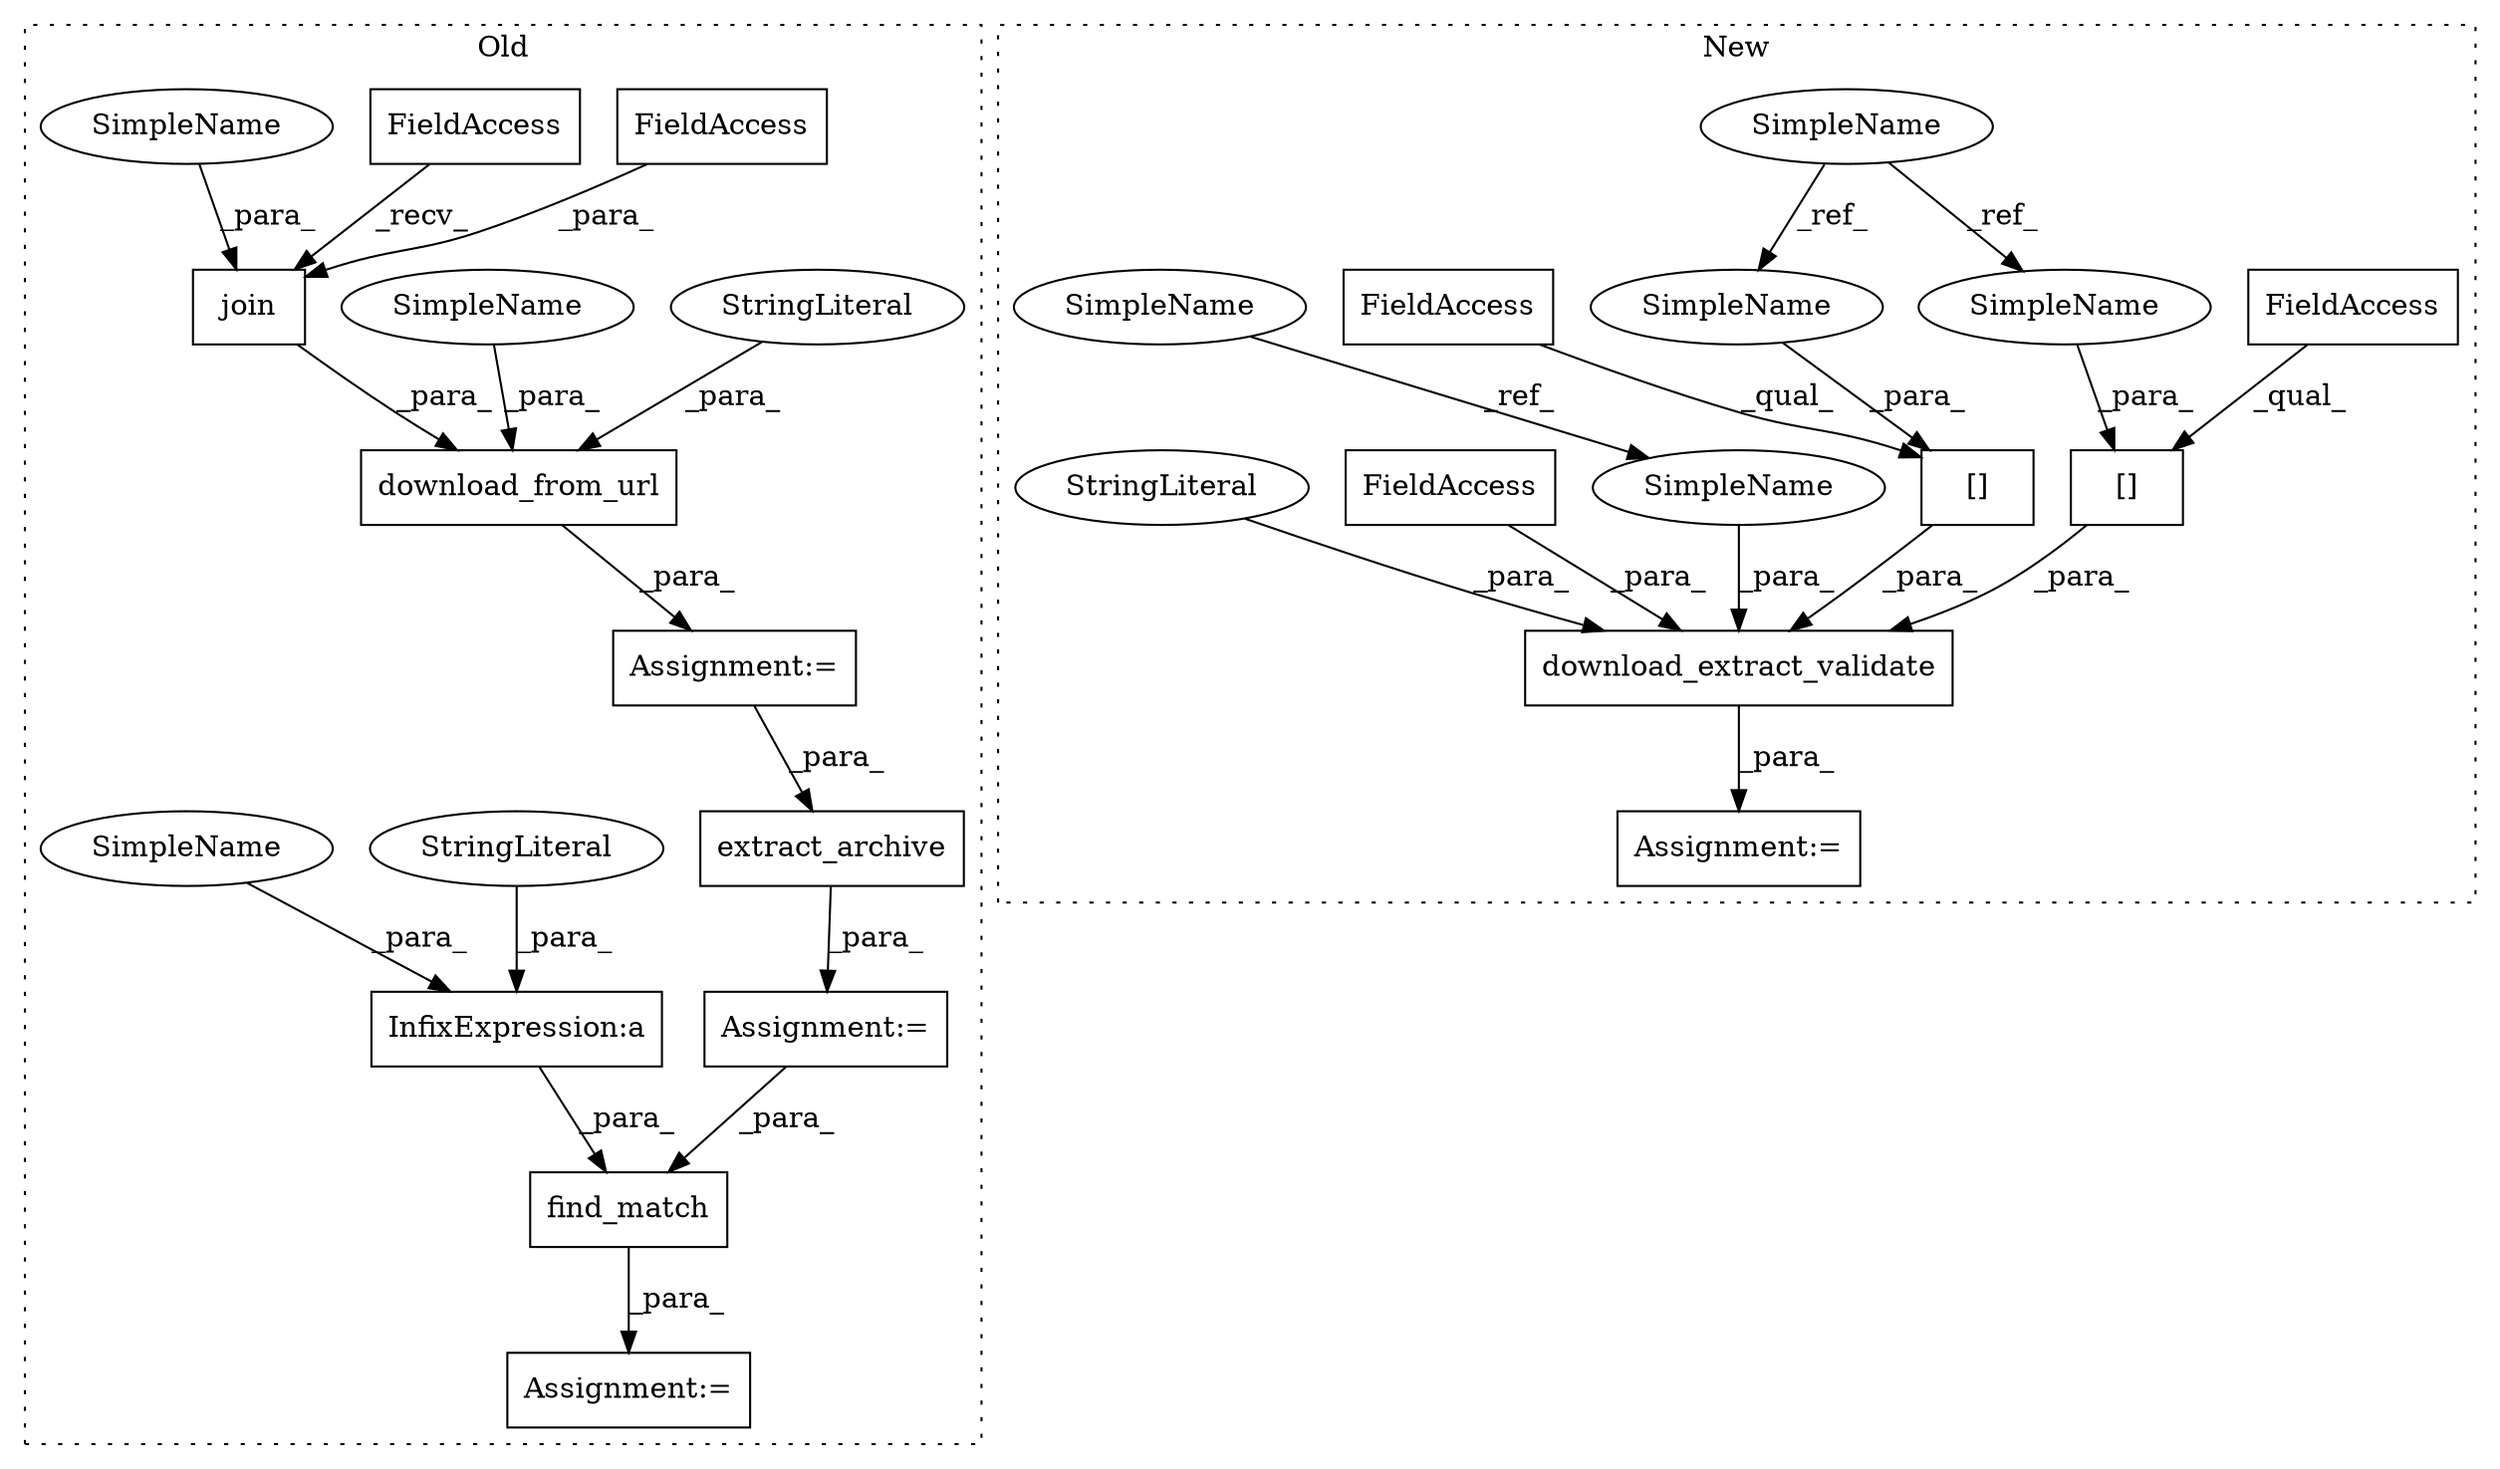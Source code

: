 digraph G {
subgraph cluster0 {
1 [label="extract_archive" a="32" s="1489,1516" l="16,1" shape="box"];
4 [label="Assignment:=" a="7" s="1488" l="1" shape="box"];
5 [label="Assignment:=" a="7" s="1527" l="1" shape="box"];
6 [label="InfixExpression:a" a="27" s="1544" l="3" shape="box"];
7 [label="find_match" a="32" s="1528,1569" l="11,1" shape="box"];
11 [label="StringLiteral" a="45" s="1547" l="6" shape="ellipse"];
12 [label="download_from_url" a="32" s="1405,1466" l="18,1" shape="box"];
15 [label="join" a="32" s="1440,1455" l="5,1" shape="box"];
17 [label="FieldAccess" a="22" s="1450" l="5" shape="box"];
18 [label="FieldAccess" a="22" s="1432" l="7" shape="box"];
20 [label="StringLiteral" a="45" s="1461" l="5" shape="ellipse"];
21 [label="Assignment:=" a="7" s="1404" l="1" shape="box"];
24 [label="SimpleName" a="42" s="1427" l="4" shape="ellipse"];
25 [label="SimpleName" a="42" s="1445" l="4" shape="ellipse"];
28 [label="SimpleName" a="42" s="1539" l="5" shape="ellipse"];
label = "Old";
style="dotted";
}
subgraph cluster1 {
2 [label="[]" a="2" s="1569,1595" l="21,1" shape="box"];
3 [label="FieldAccess" a="22" s="1569" l="20" shape="box"];
8 [label="SimpleName" a="42" s="902" l="5" shape="ellipse"];
9 [label="[]" a="2" s="1545,1567" l="17,1" shape="box"];
10 [label="FieldAccess" a="22" s="1545" l="16" shape="box"];
13 [label="download_extract_validate" a="32" s="1500,1602" l="26,1" shape="box"];
14 [label="SimpleName" a="42" s="891" l="4" shape="ellipse"];
16 [label="FieldAccess" a="22" s="1539" l="5" shape="box"];
19 [label="Assignment:=" a="7" s="1499" l="1" shape="box"];
22 [label="StringLiteral" a="45" s="1597" l="5" shape="ellipse"];
23 [label="SimpleName" a="42" s="1526" l="4" shape="ellipse"];
26 [label="SimpleName" a="42" s="1562" l="5" shape="ellipse"];
27 [label="SimpleName" a="42" s="1590" l="5" shape="ellipse"];
label = "New";
style="dotted";
}
1 -> 4 [label="_para_"];
2 -> 13 [label="_para_"];
3 -> 2 [label="_qual_"];
4 -> 7 [label="_para_"];
6 -> 7 [label="_para_"];
7 -> 5 [label="_para_"];
8 -> 26 [label="_ref_"];
8 -> 27 [label="_ref_"];
9 -> 13 [label="_para_"];
10 -> 9 [label="_qual_"];
11 -> 6 [label="_para_"];
12 -> 21 [label="_para_"];
13 -> 19 [label="_para_"];
14 -> 23 [label="_ref_"];
15 -> 12 [label="_para_"];
16 -> 13 [label="_para_"];
17 -> 15 [label="_para_"];
18 -> 15 [label="_recv_"];
20 -> 12 [label="_para_"];
21 -> 1 [label="_para_"];
22 -> 13 [label="_para_"];
23 -> 13 [label="_para_"];
24 -> 12 [label="_para_"];
25 -> 15 [label="_para_"];
26 -> 9 [label="_para_"];
27 -> 2 [label="_para_"];
28 -> 6 [label="_para_"];
}